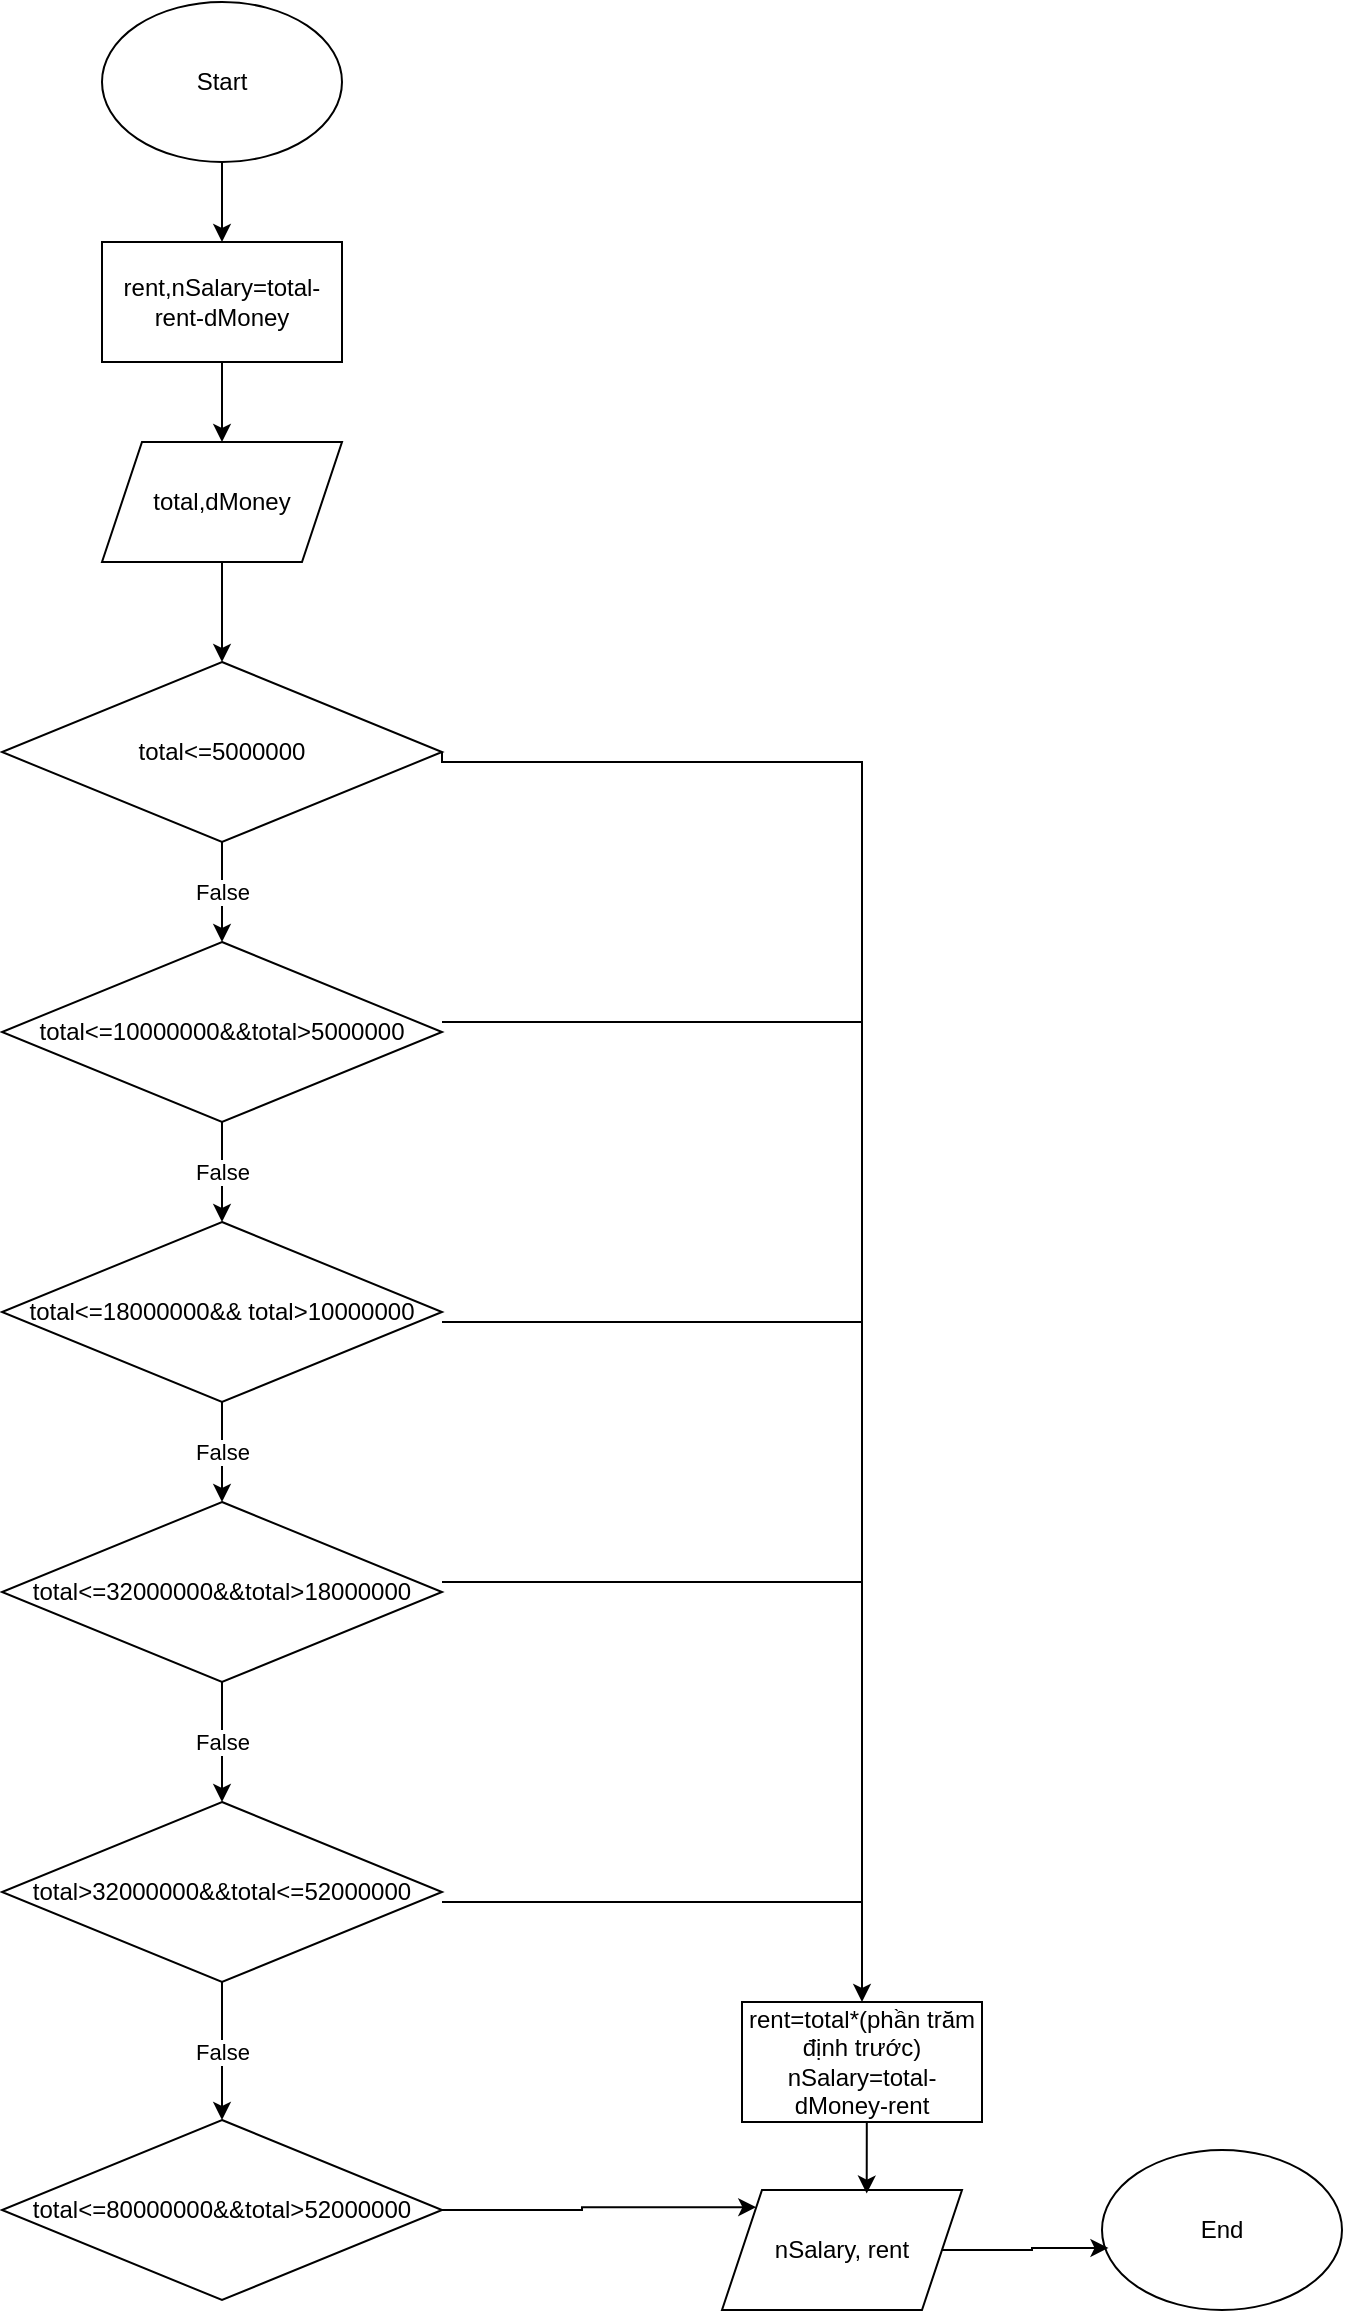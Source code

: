 <mxfile version="22.0.3" type="device">
  <diagram id="C5RBs43oDa-KdzZeNtuy" name="Page-1">
    <mxGraphModel dx="1036" dy="606" grid="1" gridSize="10" guides="1" tooltips="1" connect="1" arrows="1" fold="1" page="1" pageScale="1" pageWidth="827" pageHeight="1169" math="0" shadow="0">
      <root>
        <mxCell id="WIyWlLk6GJQsqaUBKTNV-0" />
        <mxCell id="WIyWlLk6GJQsqaUBKTNV-1" parent="WIyWlLk6GJQsqaUBKTNV-0" />
        <mxCell id="duPfT1v5lBpz2_xe6WT2-3" style="edgeStyle=orthogonalEdgeStyle;rounded=0;orthogonalLoop=1;jettySize=auto;html=1;" parent="WIyWlLk6GJQsqaUBKTNV-1" source="duPfT1v5lBpz2_xe6WT2-0" target="duPfT1v5lBpz2_xe6WT2-2" edge="1">
          <mxGeometry relative="1" as="geometry" />
        </mxCell>
        <mxCell id="duPfT1v5lBpz2_xe6WT2-0" value="Start" style="ellipse;whiteSpace=wrap;html=1;" parent="WIyWlLk6GJQsqaUBKTNV-1" vertex="1">
          <mxGeometry x="240" y="20" width="120" height="80" as="geometry" />
        </mxCell>
        <mxCell id="duPfT1v5lBpz2_xe6WT2-11" style="edgeStyle=orthogonalEdgeStyle;rounded=0;orthogonalLoop=1;jettySize=auto;html=1;exitX=0.5;exitY=1;exitDx=0;exitDy=0;entryX=0.5;entryY=0;entryDx=0;entryDy=0;" parent="WIyWlLk6GJQsqaUBKTNV-1" source="duPfT1v5lBpz2_xe6WT2-1" target="duPfT1v5lBpz2_xe6WT2-5" edge="1">
          <mxGeometry relative="1" as="geometry" />
        </mxCell>
        <mxCell id="duPfT1v5lBpz2_xe6WT2-1" value="total,dMoney" style="shape=parallelogram;perimeter=parallelogramPerimeter;whiteSpace=wrap;html=1;fixedSize=1;" parent="WIyWlLk6GJQsqaUBKTNV-1" vertex="1">
          <mxGeometry x="240" y="240" width="120" height="60" as="geometry" />
        </mxCell>
        <mxCell id="duPfT1v5lBpz2_xe6WT2-4" style="edgeStyle=orthogonalEdgeStyle;rounded=0;orthogonalLoop=1;jettySize=auto;html=1;" parent="WIyWlLk6GJQsqaUBKTNV-1" source="duPfT1v5lBpz2_xe6WT2-2" target="duPfT1v5lBpz2_xe6WT2-1" edge="1">
          <mxGeometry relative="1" as="geometry" />
        </mxCell>
        <mxCell id="duPfT1v5lBpz2_xe6WT2-2" value="rent,nSalary=total-rent-dMoney" style="rounded=0;whiteSpace=wrap;html=1;" parent="WIyWlLk6GJQsqaUBKTNV-1" vertex="1">
          <mxGeometry x="240" y="140" width="120" height="60" as="geometry" />
        </mxCell>
        <mxCell id="duPfT1v5lBpz2_xe6WT2-12" value="False" style="edgeStyle=orthogonalEdgeStyle;rounded=0;orthogonalLoop=1;jettySize=auto;html=1;entryX=0.5;entryY=0;entryDx=0;entryDy=0;" parent="WIyWlLk6GJQsqaUBKTNV-1" source="duPfT1v5lBpz2_xe6WT2-5" target="duPfT1v5lBpz2_xe6WT2-6" edge="1">
          <mxGeometry relative="1" as="geometry" />
        </mxCell>
        <mxCell id="CVUT6HpmK8XMCx32-_Es-1" style="edgeStyle=orthogonalEdgeStyle;rounded=0;orthogonalLoop=1;jettySize=auto;html=1;exitX=1;exitY=0.5;exitDx=0;exitDy=0;" parent="WIyWlLk6GJQsqaUBKTNV-1" source="duPfT1v5lBpz2_xe6WT2-5" edge="1">
          <mxGeometry relative="1" as="geometry">
            <mxPoint x="620" y="1020" as="targetPoint" />
            <Array as="points">
              <mxPoint x="410" y="400" />
              <mxPoint x="620" y="400" />
              <mxPoint x="620" y="1020" />
            </Array>
          </mxGeometry>
        </mxCell>
        <mxCell id="duPfT1v5lBpz2_xe6WT2-5" value="total&amp;lt;=5000000" style="rhombus;whiteSpace=wrap;html=1;" parent="WIyWlLk6GJQsqaUBKTNV-1" vertex="1">
          <mxGeometry x="190" y="350" width="220" height="90" as="geometry" />
        </mxCell>
        <mxCell id="duPfT1v5lBpz2_xe6WT2-13" value="False" style="edgeStyle=orthogonalEdgeStyle;rounded=0;orthogonalLoop=1;jettySize=auto;html=1;" parent="WIyWlLk6GJQsqaUBKTNV-1" source="duPfT1v5lBpz2_xe6WT2-6" target="duPfT1v5lBpz2_xe6WT2-7" edge="1">
          <mxGeometry relative="1" as="geometry" />
        </mxCell>
        <mxCell id="duPfT1v5lBpz2_xe6WT2-6" value="total&amp;lt;=10000000&amp;amp;&amp;amp;total&amp;gt;5000000" style="rhombus;whiteSpace=wrap;html=1;" parent="WIyWlLk6GJQsqaUBKTNV-1" vertex="1">
          <mxGeometry x="190" y="490" width="220" height="90" as="geometry" />
        </mxCell>
        <mxCell id="duPfT1v5lBpz2_xe6WT2-14" value="False" style="edgeStyle=orthogonalEdgeStyle;rounded=0;orthogonalLoop=1;jettySize=auto;html=1;" parent="WIyWlLk6GJQsqaUBKTNV-1" source="duPfT1v5lBpz2_xe6WT2-7" target="duPfT1v5lBpz2_xe6WT2-8" edge="1">
          <mxGeometry relative="1" as="geometry" />
        </mxCell>
        <mxCell id="duPfT1v5lBpz2_xe6WT2-7" value="total&amp;lt;=18000000&amp;amp;&amp;amp; total&amp;gt;10000000" style="rhombus;whiteSpace=wrap;html=1;" parent="WIyWlLk6GJQsqaUBKTNV-1" vertex="1">
          <mxGeometry x="190" y="630" width="220" height="90" as="geometry" />
        </mxCell>
        <mxCell id="duPfT1v5lBpz2_xe6WT2-15" value="False" style="edgeStyle=orthogonalEdgeStyle;rounded=0;orthogonalLoop=1;jettySize=auto;html=1;" parent="WIyWlLk6GJQsqaUBKTNV-1" source="duPfT1v5lBpz2_xe6WT2-8" target="duPfT1v5lBpz2_xe6WT2-9" edge="1">
          <mxGeometry relative="1" as="geometry" />
        </mxCell>
        <mxCell id="duPfT1v5lBpz2_xe6WT2-8" value="total&amp;lt;=32000000&amp;amp;&amp;amp;total&amp;gt;18000000" style="rhombus;whiteSpace=wrap;html=1;" parent="WIyWlLk6GJQsqaUBKTNV-1" vertex="1">
          <mxGeometry x="190" y="770" width="220" height="90" as="geometry" />
        </mxCell>
        <mxCell id="duPfT1v5lBpz2_xe6WT2-16" value="False" style="edgeStyle=orthogonalEdgeStyle;rounded=0;orthogonalLoop=1;jettySize=auto;html=1;" parent="WIyWlLk6GJQsqaUBKTNV-1" source="duPfT1v5lBpz2_xe6WT2-9" target="duPfT1v5lBpz2_xe6WT2-10" edge="1">
          <mxGeometry relative="1" as="geometry" />
        </mxCell>
        <mxCell id="duPfT1v5lBpz2_xe6WT2-9" value="total&amp;gt;32000000&amp;amp;&amp;amp;total&amp;lt;=52000000" style="rhombus;whiteSpace=wrap;html=1;" parent="WIyWlLk6GJQsqaUBKTNV-1" vertex="1">
          <mxGeometry x="190" y="920" width="220" height="90" as="geometry" />
        </mxCell>
        <mxCell id="iaZVV9Y_z6g8_ctm2AML-3" style="edgeStyle=orthogonalEdgeStyle;rounded=0;orthogonalLoop=1;jettySize=auto;html=1;exitX=1;exitY=0.5;exitDx=0;exitDy=0;entryX=0;entryY=0;entryDx=0;entryDy=0;" edge="1" parent="WIyWlLk6GJQsqaUBKTNV-1" source="duPfT1v5lBpz2_xe6WT2-10" target="CVUT6HpmK8XMCx32-_Es-0">
          <mxGeometry relative="1" as="geometry" />
        </mxCell>
        <mxCell id="duPfT1v5lBpz2_xe6WT2-10" value="total&amp;lt;=80000000&amp;amp;&amp;amp;total&amp;gt;52000000" style="rhombus;whiteSpace=wrap;html=1;" parent="WIyWlLk6GJQsqaUBKTNV-1" vertex="1">
          <mxGeometry x="190" y="1079" width="220" height="90" as="geometry" />
        </mxCell>
        <mxCell id="duPfT1v5lBpz2_xe6WT2-31" value="End" style="ellipse;whiteSpace=wrap;html=1;" parent="WIyWlLk6GJQsqaUBKTNV-1" vertex="1">
          <mxGeometry x="740" y="1094" width="120" height="80" as="geometry" />
        </mxCell>
        <mxCell id="CVUT6HpmK8XMCx32-_Es-0" value="nSalary, rent" style="shape=parallelogram;perimeter=parallelogramPerimeter;whiteSpace=wrap;html=1;fixedSize=1;" parent="WIyWlLk6GJQsqaUBKTNV-1" vertex="1">
          <mxGeometry x="550" y="1114" width="120" height="60" as="geometry" />
        </mxCell>
        <mxCell id="CVUT6HpmK8XMCx32-_Es-2" value="" style="endArrow=none;html=1;rounded=0;" parent="WIyWlLk6GJQsqaUBKTNV-1" edge="1">
          <mxGeometry width="50" height="50" relative="1" as="geometry">
            <mxPoint x="620" y="530" as="sourcePoint" />
            <mxPoint x="410" y="530" as="targetPoint" />
          </mxGeometry>
        </mxCell>
        <mxCell id="CVUT6HpmK8XMCx32-_Es-3" value="" style="endArrow=none;html=1;rounded=0;" parent="WIyWlLk6GJQsqaUBKTNV-1" edge="1">
          <mxGeometry width="50" height="50" relative="1" as="geometry">
            <mxPoint x="620" y="680" as="sourcePoint" />
            <mxPoint x="410" y="680" as="targetPoint" />
          </mxGeometry>
        </mxCell>
        <mxCell id="CVUT6HpmK8XMCx32-_Es-4" value="" style="endArrow=none;html=1;rounded=0;" parent="WIyWlLk6GJQsqaUBKTNV-1" edge="1">
          <mxGeometry width="50" height="50" relative="1" as="geometry">
            <mxPoint x="620" y="810" as="sourcePoint" />
            <mxPoint x="410" y="810" as="targetPoint" />
          </mxGeometry>
        </mxCell>
        <mxCell id="CVUT6HpmK8XMCx32-_Es-5" value="" style="endArrow=none;html=1;rounded=0;" parent="WIyWlLk6GJQsqaUBKTNV-1" edge="1">
          <mxGeometry width="50" height="50" relative="1" as="geometry">
            <mxPoint x="620" y="970" as="sourcePoint" />
            <mxPoint x="410" y="970" as="targetPoint" />
          </mxGeometry>
        </mxCell>
        <mxCell id="iaZVV9Y_z6g8_ctm2AML-2" value="rent=total*(phần trăm định trước)&lt;br&gt;nSalary=total-dMoney-rent" style="rounded=0;whiteSpace=wrap;html=1;" vertex="1" parent="WIyWlLk6GJQsqaUBKTNV-1">
          <mxGeometry x="560" y="1020" width="120" height="60" as="geometry" />
        </mxCell>
        <mxCell id="iaZVV9Y_z6g8_ctm2AML-4" style="edgeStyle=orthogonalEdgeStyle;rounded=0;orthogonalLoop=1;jettySize=auto;html=1;exitX=0.5;exitY=1;exitDx=0;exitDy=0;entryX=0.603;entryY=0.03;entryDx=0;entryDy=0;entryPerimeter=0;" edge="1" parent="WIyWlLk6GJQsqaUBKTNV-1" source="iaZVV9Y_z6g8_ctm2AML-2" target="CVUT6HpmK8XMCx32-_Es-0">
          <mxGeometry relative="1" as="geometry" />
        </mxCell>
        <mxCell id="iaZVV9Y_z6g8_ctm2AML-5" style="edgeStyle=orthogonalEdgeStyle;rounded=0;orthogonalLoop=1;jettySize=auto;html=1;exitX=1;exitY=0.5;exitDx=0;exitDy=0;entryX=0.027;entryY=0.612;entryDx=0;entryDy=0;entryPerimeter=0;" edge="1" parent="WIyWlLk6GJQsqaUBKTNV-1" source="CVUT6HpmK8XMCx32-_Es-0" target="duPfT1v5lBpz2_xe6WT2-31">
          <mxGeometry relative="1" as="geometry" />
        </mxCell>
      </root>
    </mxGraphModel>
  </diagram>
</mxfile>
